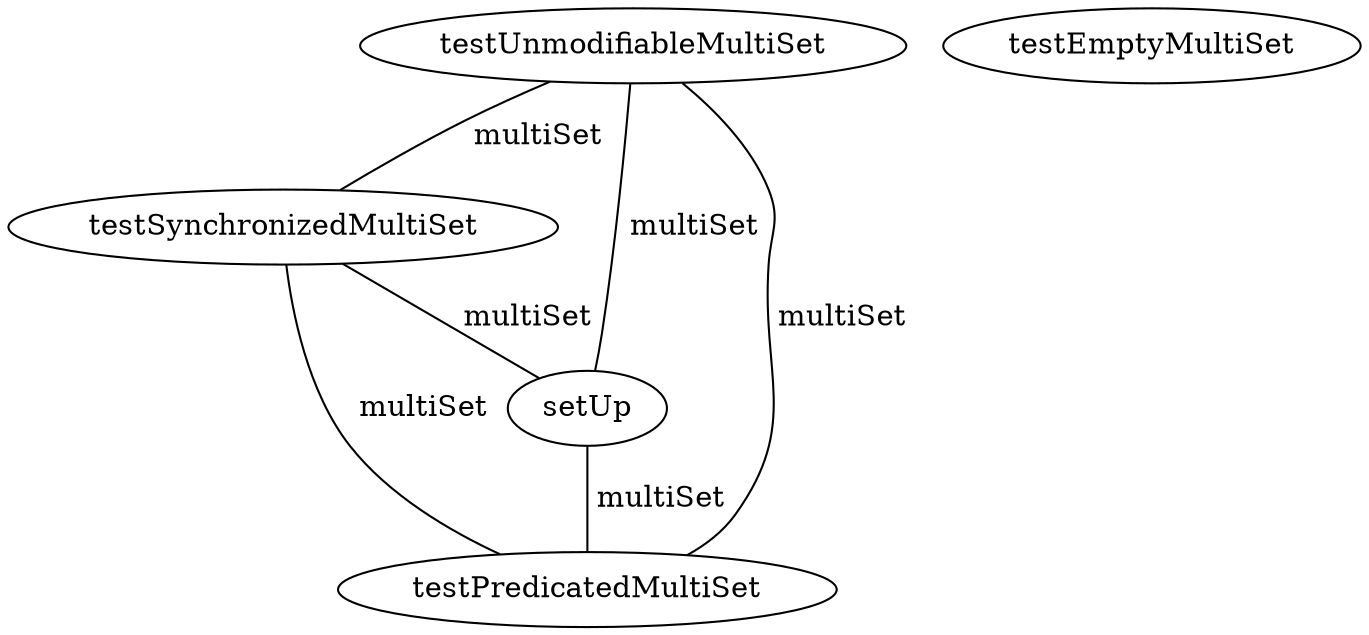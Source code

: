 digraph G {
testUnmodifiableMultiSet;
testSynchronizedMultiSet;
setUp;
testPredicatedMultiSet;
testEmptyMultiSet;
testUnmodifiableMultiSet -> testSynchronizedMultiSet [label=" multiSet", dir=none];
testUnmodifiableMultiSet -> setUp [label=" multiSet", dir=none];
testUnmodifiableMultiSet -> testPredicatedMultiSet [label=" multiSet", dir=none];
testSynchronizedMultiSet -> setUp [label=" multiSet", dir=none];
testSynchronizedMultiSet -> testPredicatedMultiSet [label=" multiSet", dir=none];
setUp -> testPredicatedMultiSet [label=" multiSet", dir=none];
}